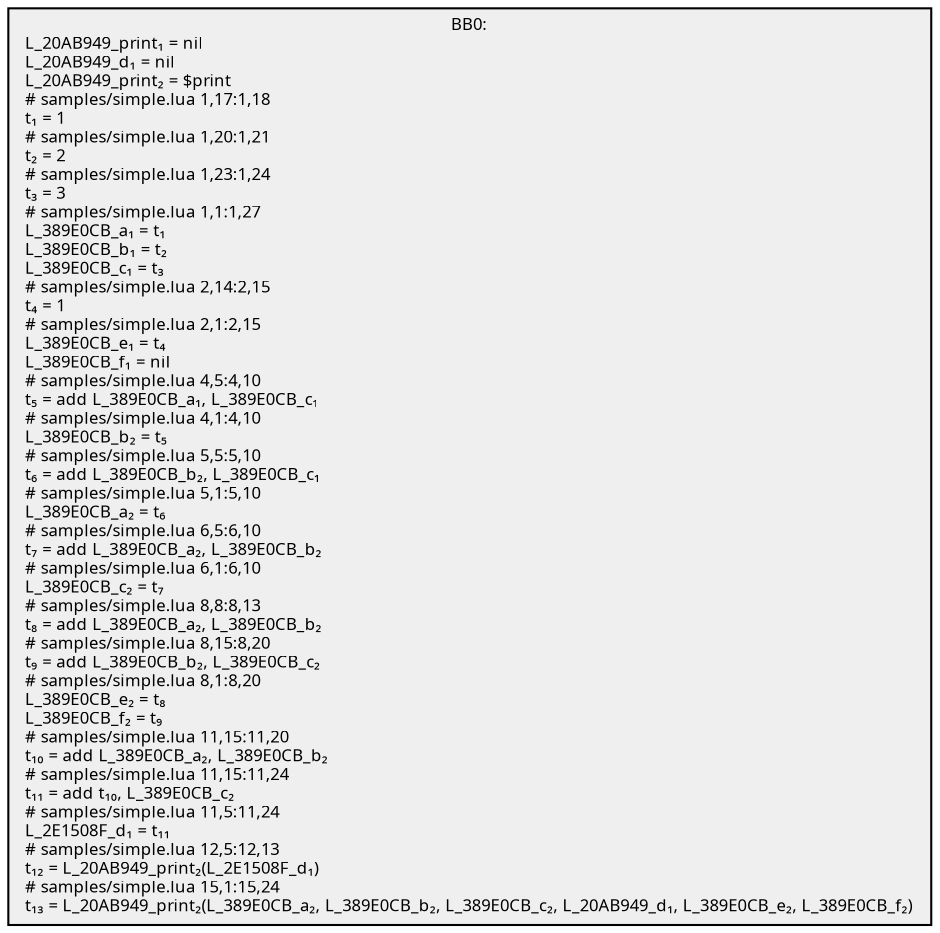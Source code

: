 digraph {
  node[shape=box style=filled fontsize=8 fontname="Cascadia Code" fillcolor="#efefef"];
  BB0 [label="BB0:\nL_20AB949_print₁ = nil\lL_20AB949_d₁ = nil\lL_20AB949_print₂ = $print\l# samples/simple.lua 1,17:1,18\lt₁ = 1\l# samples/simple.lua 1,20:1,21\lt₂ = 2\l# samples/simple.lua 1,23:1,24\lt₃ = 3\l# samples/simple.lua 1,1:1,27\lL_389E0CB_a₁ = t₁\lL_389E0CB_b₁ = t₂\lL_389E0CB_c₁ = t₃\l# samples/simple.lua 2,14:2,15\lt₄ = 1\l# samples/simple.lua 2,1:2,15\lL_389E0CB_e₁ = t₄\lL_389E0CB_f₁ = nil\l# samples/simple.lua 4,5:4,10\lt₅ = add L_389E0CB_a₁, L_389E0CB_c₁\l# samples/simple.lua 4,1:4,10\lL_389E0CB_b₂ = t₅\l# samples/simple.lua 5,5:5,10\lt₆ = add L_389E0CB_b₂, L_389E0CB_c₁\l# samples/simple.lua 5,1:5,10\lL_389E0CB_a₂ = t₆\l# samples/simple.lua 6,5:6,10\lt₇ = add L_389E0CB_a₂, L_389E0CB_b₂\l# samples/simple.lua 6,1:6,10\lL_389E0CB_c₂ = t₇\l# samples/simple.lua 8,8:8,13\lt₈ = add L_389E0CB_a₂, L_389E0CB_b₂\l# samples/simple.lua 8,15:8,20\lt₉ = add L_389E0CB_b₂, L_389E0CB_c₂\l# samples/simple.lua 8,1:8,20\lL_389E0CB_e₂ = t₈\lL_389E0CB_f₂ = t₉\l# samples/simple.lua 11,15:11,20\lt₁₀ = add L_389E0CB_a₂, L_389E0CB_b₂\l# samples/simple.lua 11,15:11,24\lt₁₁ = add t₁₀, L_389E0CB_c₂\l# samples/simple.lua 11,5:11,24\lL_2E1508F_d₁ = t₁₁\l# samples/simple.lua 12,5:12,13\lt₁₂ = L_20AB949_print₂(L_2E1508F_d₁)\l# samples/simple.lua 15,1:15,24\lt₁₃ = L_20AB949_print₂(L_389E0CB_a₂, L_389E0CB_b₂, L_389E0CB_c₂, L_20AB949_d₁, L_389E0CB_e₂, L_389E0CB_f₂)\l"];

}
